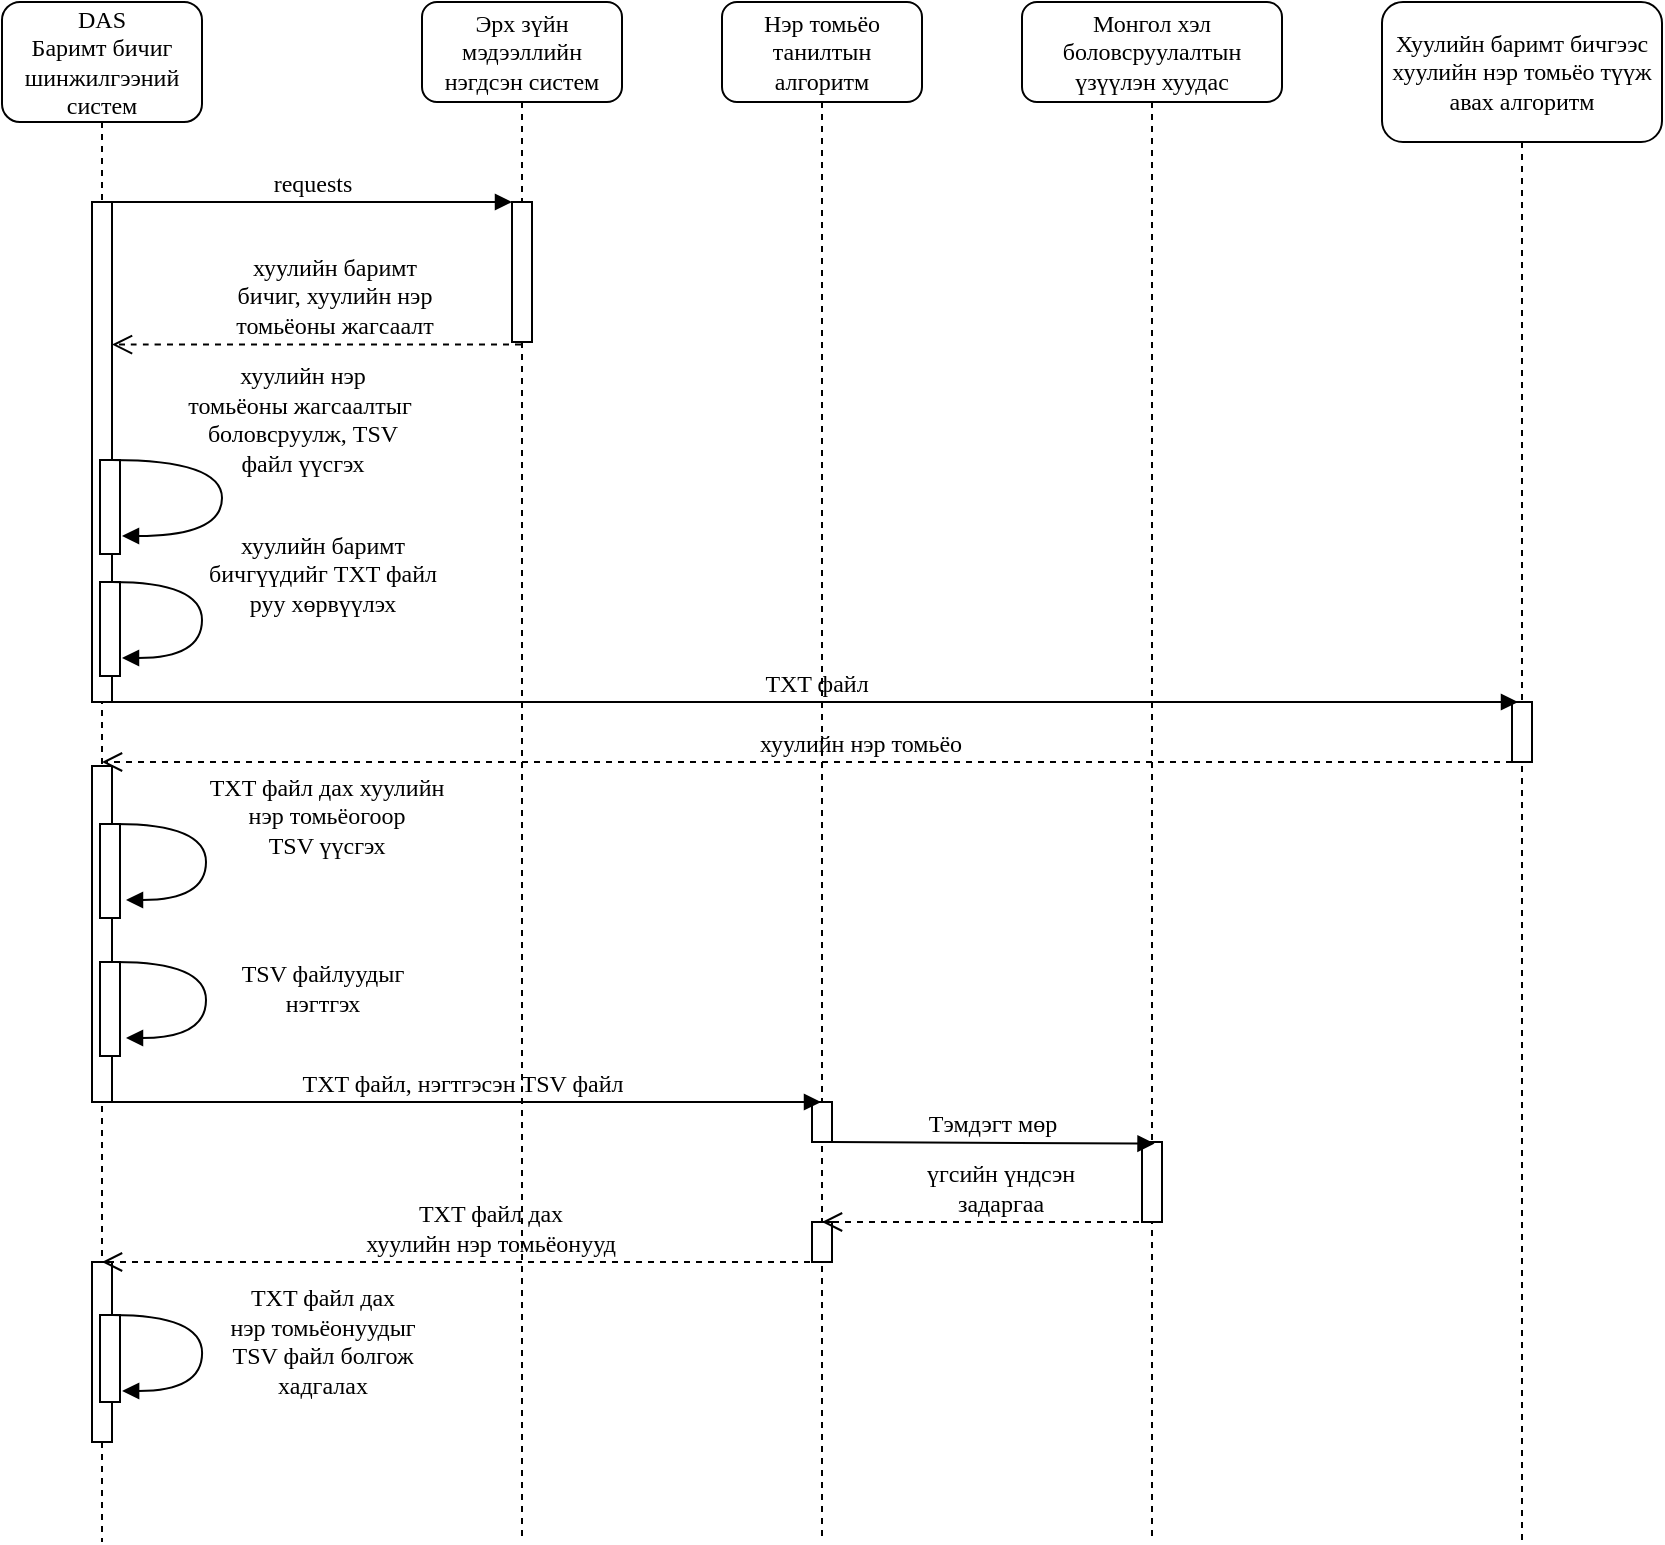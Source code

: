 <mxfile version="21.2.1" type="github" pages="2">
  <diagram name="Page-1" id="13e1069c-82ec-6db2-03f1-153e76fe0fe0">
    <mxGraphModel dx="1615" dy="832" grid="1" gridSize="10" guides="1" tooltips="1" connect="1" arrows="1" fold="1" page="1" pageScale="1" pageWidth="1100" pageHeight="850" background="none" math="0" shadow="0">
      <root>
        <mxCell id="0" />
        <mxCell id="1" parent="0" />
        <mxCell id="7baba1c4bc27f4b0-2" value="Эрх зүйн мэдээллийн нэгдсэн систем" style="shape=umlLifeline;perimeter=lifelinePerimeter;whiteSpace=wrap;html=1;container=1;collapsible=0;recursiveResize=0;outlineConnect=0;rounded=1;shadow=0;comic=0;labelBackgroundColor=none;strokeWidth=1;fontFamily=Verdana;fontSize=12;align=center;size=50;" parent="1" vertex="1">
          <mxGeometry x="345" y="40" width="100" height="770" as="geometry" />
        </mxCell>
        <mxCell id="7baba1c4bc27f4b0-10" value="" style="html=1;points=[];perimeter=orthogonalPerimeter;rounded=0;shadow=0;comic=0;labelBackgroundColor=none;strokeWidth=1;fontFamily=Verdana;fontSize=12;align=center;" parent="7baba1c4bc27f4b0-2" vertex="1">
          <mxGeometry x="45" y="100" width="10" height="70" as="geometry" />
        </mxCell>
        <mxCell id="7baba1c4bc27f4b0-3" value="Нэр томьёо танилтын алгоритм" style="shape=umlLifeline;perimeter=lifelinePerimeter;whiteSpace=wrap;html=1;container=1;collapsible=0;recursiveResize=0;outlineConnect=0;rounded=1;shadow=0;comic=0;labelBackgroundColor=none;strokeWidth=1;fontFamily=Verdana;fontSize=12;align=center;size=50;" parent="1" vertex="1">
          <mxGeometry x="495" y="40" width="100" height="770" as="geometry" />
        </mxCell>
        <mxCell id="IfJJwub_q2aBxfD1-8Eh-9" value="" style="html=1;points=[];perimeter=orthogonalPerimeter;rounded=0;shadow=0;comic=0;labelBackgroundColor=none;strokeWidth=1;fontFamily=Verdana;fontSize=12;align=center;" parent="7baba1c4bc27f4b0-3" vertex="1">
          <mxGeometry x="45" y="550" width="10" height="20" as="geometry" />
        </mxCell>
        <mxCell id="Niq4UcUxrpElZs_i6L5h-1" value="" style="html=1;points=[];perimeter=orthogonalPerimeter;rounded=0;shadow=0;comic=0;labelBackgroundColor=none;strokeWidth=1;fontFamily=Verdana;fontSize=12;align=center;" vertex="1" parent="7baba1c4bc27f4b0-3">
          <mxGeometry x="45" y="610" width="10" height="20" as="geometry" />
        </mxCell>
        <mxCell id="7baba1c4bc27f4b0-4" value="Монгол хэл боловсруулалтын&lt;br&gt;үзүүлэн хуудас" style="shape=umlLifeline;perimeter=lifelinePerimeter;whiteSpace=wrap;html=1;container=1;collapsible=0;recursiveResize=0;outlineConnect=0;rounded=1;shadow=0;comic=0;labelBackgroundColor=none;strokeWidth=1;fontFamily=Verdana;fontSize=12;align=center;size=50;" parent="1" vertex="1">
          <mxGeometry x="645" y="40" width="130" height="770" as="geometry" />
        </mxCell>
        <mxCell id="IfJJwub_q2aBxfD1-8Eh-12" value="" style="html=1;points=[];perimeter=orthogonalPerimeter;rounded=0;shadow=0;comic=0;labelBackgroundColor=none;strokeWidth=1;fontFamily=Verdana;fontSize=12;align=center;" parent="7baba1c4bc27f4b0-4" vertex="1">
          <mxGeometry x="60" y="570" width="10" height="40" as="geometry" />
        </mxCell>
        <mxCell id="IfJJwub_q2aBxfD1-8Eh-11" value="Тэмдэгт мөр" style="html=1;verticalAlign=bottom;endArrow=block;labelBackgroundColor=none;fontFamily=Verdana;fontSize=12;entryX=0.626;entryY=0.02;entryDx=0;entryDy=0;entryPerimeter=0;" parent="7baba1c4bc27f4b0-4" edge="1" target="IfJJwub_q2aBxfD1-8Eh-12">
          <mxGeometry relative="1" as="geometry">
            <mxPoint x="-95" y="570" as="sourcePoint" />
            <mxPoint x="50" y="570" as="targetPoint" />
          </mxGeometry>
        </mxCell>
        <mxCell id="Niq4UcUxrpElZs_i6L5h-3" value="үгсийн үндсэн &lt;br&gt;задаргаа" style="html=1;verticalAlign=bottom;endArrow=open;dashed=1;endSize=8;labelBackgroundColor=none;fontFamily=Verdana;fontSize=12;edgeStyle=elbowEdgeStyle;elbow=vertical;" edge="1" parent="7baba1c4bc27f4b0-4" source="7baba1c4bc27f4b0-4">
          <mxGeometry x="-0.071" relative="1" as="geometry">
            <mxPoint x="-100" y="610.05" as="targetPoint" />
            <Array as="points" />
            <mxPoint x="50" y="610.05" as="sourcePoint" />
            <mxPoint x="1" as="offset" />
          </mxGeometry>
        </mxCell>
        <mxCell id="7baba1c4bc27f4b0-5" value="Хуулийн баримт бичгээс хуулийн нэр томьёо түүж авах алгоритм" style="shape=umlLifeline;perimeter=lifelinePerimeter;whiteSpace=wrap;html=1;container=1;collapsible=0;recursiveResize=0;outlineConnect=0;rounded=1;shadow=0;comic=0;labelBackgroundColor=none;strokeWidth=1;fontFamily=Verdana;fontSize=12;align=center;size=70;" parent="1" vertex="1">
          <mxGeometry x="825" y="40" width="140" height="770" as="geometry" />
        </mxCell>
        <mxCell id="7baba1c4bc27f4b0-28" value="" style="html=1;points=[];perimeter=orthogonalPerimeter;rounded=0;shadow=0;comic=0;labelBackgroundColor=none;strokeWidth=1;fontFamily=Verdana;fontSize=12;align=center;" parent="7baba1c4bc27f4b0-5" vertex="1">
          <mxGeometry x="65" y="350" width="10" height="30" as="geometry" />
        </mxCell>
        <mxCell id="IfJJwub_q2aBxfD1-8Eh-4" value="хуулийн нэр томьёо" style="html=1;verticalAlign=bottom;endArrow=open;dashed=1;endSize=8;labelBackgroundColor=none;fontFamily=Verdana;fontSize=12;edgeStyle=elbowEdgeStyle;elbow=vertical;" parent="7baba1c4bc27f4b0-5" target="7baba1c4bc27f4b0-8" edge="1">
          <mxGeometry x="-0.071" relative="1" as="geometry">
            <mxPoint x="-140" y="380.29" as="targetPoint" />
            <Array as="points" />
            <mxPoint x="65" y="380" as="sourcePoint" />
            <mxPoint x="1" as="offset" />
          </mxGeometry>
        </mxCell>
        <mxCell id="7baba1c4bc27f4b0-8" value="DAS&lt;br&gt;Баримт бичиг шинжилгээний&lt;br&gt;систем" style="shape=umlLifeline;perimeter=lifelinePerimeter;whiteSpace=wrap;html=1;container=1;collapsible=0;recursiveResize=0;outlineConnect=0;rounded=1;shadow=0;comic=0;labelBackgroundColor=none;strokeWidth=1;fontFamily=Verdana;fontSize=12;align=center;size=60;" parent="1" vertex="1">
          <mxGeometry x="135" y="40" width="100" height="770" as="geometry" />
        </mxCell>
        <mxCell id="7baba1c4bc27f4b0-9" value="" style="html=1;points=[];perimeter=orthogonalPerimeter;rounded=0;shadow=0;comic=0;labelBackgroundColor=none;strokeWidth=1;fontFamily=Verdana;fontSize=12;align=center;" parent="7baba1c4bc27f4b0-8" vertex="1">
          <mxGeometry x="45" y="100" width="10" height="250" as="geometry" />
        </mxCell>
        <mxCell id="iuhKvNe6IErVvNT_lTT4-1" value="хуулийн баримт &lt;br&gt;бичиг, хуулийн нэр&lt;br&gt;томьёоны жагсаалт" style="html=1;verticalAlign=bottom;endArrow=open;dashed=1;endSize=8;labelBackgroundColor=none;fontFamily=Verdana;fontSize=12;edgeStyle=elbowEdgeStyle;elbow=vertical;" parent="7baba1c4bc27f4b0-8" source="7baba1c4bc27f4b0-2" edge="1">
          <mxGeometry x="-0.071" relative="1" as="geometry">
            <mxPoint x="55" y="171.29" as="targetPoint" />
            <Array as="points">
              <mxPoint x="70" y="171.29" />
              <mxPoint x="100" y="171.29" />
            </Array>
            <mxPoint x="195" y="171.29" as="sourcePoint" />
            <mxPoint x="1" as="offset" />
          </mxGeometry>
        </mxCell>
        <mxCell id="iuhKvNe6IErVvNT_lTT4-2" value="" style="html=1;points=[];perimeter=orthogonalPerimeter;rounded=0;shadow=0;comic=0;labelBackgroundColor=none;strokeWidth=1;fontFamily=Verdana;fontSize=12;align=center;" parent="7baba1c4bc27f4b0-8" vertex="1">
          <mxGeometry x="49" y="229" width="10" height="47" as="geometry" />
        </mxCell>
        <mxCell id="iuhKvNe6IErVvNT_lTT4-3" value="хуулийн нэр &lt;br&gt;томьёоны жагсаалтыг&amp;nbsp;&lt;br&gt;боловсруулж, TSV&lt;br&gt;файл үүсгэх" style="html=1;verticalAlign=bottom;endArrow=block;labelBackgroundColor=none;fontFamily=Verdana;fontSize=12;elbow=vertical;edgeStyle=orthogonalEdgeStyle;curved=1;entryX=1;entryY=0.286;entryPerimeter=0;exitX=1.038;exitY=0.345;exitPerimeter=0;" parent="7baba1c4bc27f4b0-8" edge="1">
          <mxGeometry x="-0.078" y="40" relative="1" as="geometry">
            <mxPoint x="55" y="229" as="sourcePoint" />
            <mxPoint x="60" y="267" as="targetPoint" />
            <Array as="points">
              <mxPoint x="110" y="229" />
              <mxPoint x="110" y="267" />
            </Array>
            <mxPoint as="offset" />
          </mxGeometry>
        </mxCell>
        <mxCell id="IfJJwub_q2aBxfD1-8Eh-1" value="" style="html=1;points=[];perimeter=orthogonalPerimeter;rounded=0;shadow=0;comic=0;labelBackgroundColor=none;strokeWidth=1;fontFamily=Verdana;fontSize=12;align=center;" parent="7baba1c4bc27f4b0-8" vertex="1">
          <mxGeometry x="49" y="290" width="10" height="47" as="geometry" />
        </mxCell>
        <mxCell id="IfJJwub_q2aBxfD1-8Eh-2" value="хуулийн баримт&lt;br&gt;бичгүүдийг TXT файл &lt;br&gt;руу хөрвүүлэх" style="html=1;verticalAlign=bottom;endArrow=block;labelBackgroundColor=none;fontFamily=Verdana;fontSize=12;elbow=vertical;edgeStyle=orthogonalEdgeStyle;curved=1;entryX=1;entryY=0.286;entryPerimeter=0;exitX=1.038;exitY=0.345;exitPerimeter=0;" parent="7baba1c4bc27f4b0-8" edge="1">
          <mxGeometry x="0.057" y="60" relative="1" as="geometry">
            <mxPoint x="55" y="290" as="sourcePoint" />
            <mxPoint x="60" y="328" as="targetPoint" />
            <Array as="points">
              <mxPoint x="100" y="290" />
              <mxPoint x="100" y="328" />
            </Array>
            <mxPoint as="offset" />
          </mxGeometry>
        </mxCell>
        <mxCell id="IfJJwub_q2aBxfD1-8Eh-3" value="" style="html=1;points=[];perimeter=orthogonalPerimeter;rounded=0;shadow=0;comic=0;labelBackgroundColor=none;strokeWidth=1;fontFamily=Verdana;fontSize=12;align=center;" parent="7baba1c4bc27f4b0-8" vertex="1">
          <mxGeometry x="45" y="382" width="10" height="168" as="geometry" />
        </mxCell>
        <mxCell id="IfJJwub_q2aBxfD1-8Eh-5" value="" style="html=1;points=[];perimeter=orthogonalPerimeter;rounded=0;shadow=0;comic=0;labelBackgroundColor=none;strokeWidth=1;fontFamily=Verdana;fontSize=12;align=center;" parent="7baba1c4bc27f4b0-8" vertex="1">
          <mxGeometry x="49" y="411" width="10" height="47" as="geometry" />
        </mxCell>
        <mxCell id="IfJJwub_q2aBxfD1-8Eh-6" value="TXT файл дах хуулийн&lt;br&gt;нэр томьёогоор&lt;br&gt;TSV үүсгэх" style="html=1;verticalAlign=bottom;endArrow=block;labelBackgroundColor=none;fontFamily=Verdana;fontSize=12;elbow=vertical;edgeStyle=orthogonalEdgeStyle;curved=1;entryX=1;entryY=0.286;entryPerimeter=0;exitX=1.038;exitY=0.345;exitPerimeter=0;" parent="7baba1c4bc27f4b0-8" edge="1">
          <mxGeometry x="0.057" y="60" relative="1" as="geometry">
            <mxPoint x="57" y="411" as="sourcePoint" />
            <mxPoint x="62" y="449" as="targetPoint" />
            <Array as="points">
              <mxPoint x="102" y="411" />
              <mxPoint x="102" y="449" />
            </Array>
            <mxPoint as="offset" />
          </mxGeometry>
        </mxCell>
        <mxCell id="Niq4UcUxrpElZs_i6L5h-4" value="" style="html=1;points=[];perimeter=orthogonalPerimeter;rounded=0;shadow=0;comic=0;labelBackgroundColor=none;strokeWidth=1;fontFamily=Verdana;fontSize=12;align=center;" vertex="1" parent="7baba1c4bc27f4b0-8">
          <mxGeometry x="45" y="630" width="10" height="90" as="geometry" />
        </mxCell>
        <mxCell id="IfJJwub_q2aBxfD1-8Eh-7" value="" style="html=1;points=[];perimeter=orthogonalPerimeter;rounded=0;shadow=0;comic=0;labelBackgroundColor=none;strokeWidth=1;fontFamily=Verdana;fontSize=12;align=center;" parent="7baba1c4bc27f4b0-8" vertex="1">
          <mxGeometry x="49" y="656.5" width="10" height="43.5" as="geometry" />
        </mxCell>
        <mxCell id="IfJJwub_q2aBxfD1-8Eh-8" value="TXT файл дах &lt;br&gt;нэр томьёонуудыг &lt;br&gt;TSV файл болгож&lt;br&gt;хадгалах" style="html=1;verticalAlign=bottom;endArrow=block;labelBackgroundColor=none;fontFamily=Verdana;fontSize=12;elbow=vertical;edgeStyle=orthogonalEdgeStyle;curved=1;entryX=1;entryY=0.286;entryPerimeter=0;exitX=1.038;exitY=0.345;exitPerimeter=0;" parent="7baba1c4bc27f4b0-8" edge="1">
          <mxGeometry x="0.349" y="60" relative="1" as="geometry">
            <mxPoint x="55.06" y="656.5" as="sourcePoint" />
            <mxPoint x="60.06" y="694.5" as="targetPoint" />
            <Array as="points">
              <mxPoint x="100.06" y="656.5" />
              <mxPoint x="100.06" y="694.5" />
            </Array>
            <mxPoint x="60" y="-54" as="offset" />
          </mxGeometry>
        </mxCell>
        <mxCell id="Niq4UcUxrpElZs_i6L5h-17" value="" style="html=1;points=[];perimeter=orthogonalPerimeter;rounded=0;shadow=0;comic=0;labelBackgroundColor=none;strokeWidth=1;fontFamily=Verdana;fontSize=12;align=center;" vertex="1" parent="7baba1c4bc27f4b0-8">
          <mxGeometry x="49" y="480" width="10" height="47" as="geometry" />
        </mxCell>
        <mxCell id="Niq4UcUxrpElZs_i6L5h-18" value="TSV файлуудыг&lt;br&gt;нэгтгэх" style="html=1;verticalAlign=bottom;endArrow=block;labelBackgroundColor=none;fontFamily=Verdana;fontSize=12;elbow=vertical;edgeStyle=orthogonalEdgeStyle;curved=1;entryX=1;entryY=0.286;entryPerimeter=0;exitX=1.038;exitY=0.345;exitPerimeter=0;" edge="1" parent="7baba1c4bc27f4b0-8">
          <mxGeometry x="0.219" y="58" relative="1" as="geometry">
            <mxPoint x="57" y="480" as="sourcePoint" />
            <mxPoint x="62" y="518" as="targetPoint" />
            <Array as="points">
              <mxPoint x="102" y="480" />
              <mxPoint x="102" y="518" />
            </Array>
            <mxPoint as="offset" />
          </mxGeometry>
        </mxCell>
        <mxCell id="7baba1c4bc27f4b0-23" value="TXT файл" style="html=1;verticalAlign=bottom;endArrow=block;entryX=0.3;entryY=0;labelBackgroundColor=none;fontFamily=Verdana;fontSize=12;entryDx=0;entryDy=0;entryPerimeter=0;" parent="1" source="7baba1c4bc27f4b0-9" target="7baba1c4bc27f4b0-28" edge="1">
          <mxGeometry relative="1" as="geometry">
            <mxPoint x="605" y="380" as="sourcePoint" />
            <mxPoint x="680" y="400" as="targetPoint" />
          </mxGeometry>
        </mxCell>
        <mxCell id="7baba1c4bc27f4b0-11" value="requests" style="html=1;verticalAlign=bottom;endArrow=block;entryX=0;entryY=0;labelBackgroundColor=none;fontFamily=Verdana;fontSize=12;edgeStyle=elbowEdgeStyle;elbow=vertical;" parent="1" source="7baba1c4bc27f4b0-9" target="7baba1c4bc27f4b0-10" edge="1">
          <mxGeometry relative="1" as="geometry">
            <mxPoint x="315" y="150" as="sourcePoint" />
          </mxGeometry>
        </mxCell>
        <mxCell id="IfJJwub_q2aBxfD1-8Eh-10" value="TXT файл, нэгтгэсэн TSV файл" style="html=1;verticalAlign=bottom;endArrow=block;labelBackgroundColor=none;fontFamily=Verdana;fontSize=12;" parent="1" edge="1" target="7baba1c4bc27f4b0-3">
          <mxGeometry relative="1" as="geometry">
            <mxPoint x="185" y="590" as="sourcePoint" />
            <mxPoint x="395" y="590" as="targetPoint" />
          </mxGeometry>
        </mxCell>
        <mxCell id="Niq4UcUxrpElZs_i6L5h-5" value="TXT файл дах &lt;br&gt;хуулийн нэр томьёонууд" style="html=1;verticalAlign=bottom;endArrow=open;dashed=1;endSize=8;labelBackgroundColor=none;fontFamily=Verdana;fontSize=12;edgeStyle=elbowEdgeStyle;elbow=vertical;" edge="1" parent="1" target="7baba1c4bc27f4b0-8">
          <mxGeometry x="-0.071" relative="1" as="geometry">
            <mxPoint x="395" y="670.05" as="targetPoint" />
            <Array as="points" />
            <mxPoint x="545" y="670" as="sourcePoint" />
            <mxPoint x="1" as="offset" />
          </mxGeometry>
        </mxCell>
      </root>
    </mxGraphModel>
  </diagram>
  <diagram id="PK8RlyKqjMH63O9Uo2u4" name="Page-2">
    <mxGraphModel dx="1615" dy="832" grid="1" gridSize="10" guides="1" tooltips="1" connect="1" arrows="1" fold="1" page="1" pageScale="1" pageWidth="850" pageHeight="1100" math="0" shadow="0">
      <root>
        <mxCell id="0" />
        <mxCell id="1" parent="0" />
        <mxCell id="F4zDd7Y4hFYE68Fqb3w9-3" value="Нэр томьёо танилтын алгоритм" style="shape=umlLifeline;perimeter=lifelinePerimeter;whiteSpace=wrap;html=1;container=1;collapsible=0;recursiveResize=0;outlineConnect=0;rounded=1;shadow=0;comic=0;labelBackgroundColor=none;strokeWidth=1;fontFamily=Verdana;fontSize=12;align=center;size=50;" vertex="1" parent="1">
          <mxGeometry x="430" y="50" width="100" height="550" as="geometry" />
        </mxCell>
        <mxCell id="F4zDd7Y4hFYE68Fqb3w9-4" value="" style="html=1;points=[];perimeter=orthogonalPerimeter;rounded=0;shadow=0;comic=0;labelBackgroundColor=none;strokeWidth=1;fontFamily=Verdana;fontSize=12;align=center;" vertex="1" parent="F4zDd7Y4hFYE68Fqb3w9-3">
          <mxGeometry x="45" y="260" width="10" height="20" as="geometry" />
        </mxCell>
        <mxCell id="F4zDd7Y4hFYE68Fqb3w9-5" value="" style="html=1;points=[];perimeter=orthogonalPerimeter;rounded=0;shadow=0;comic=0;labelBackgroundColor=none;strokeWidth=1;fontFamily=Verdana;fontSize=12;align=center;" vertex="1" parent="F4zDd7Y4hFYE68Fqb3w9-3">
          <mxGeometry x="45" y="320" width="10" height="20" as="geometry" />
        </mxCell>
        <mxCell id="F4zDd7Y4hFYE68Fqb3w9-6" value="Монгол хэл боловсруулалтын&lt;br&gt;үзүүлэн хуудас" style="shape=umlLifeline;perimeter=lifelinePerimeter;whiteSpace=wrap;html=1;container=1;collapsible=0;recursiveResize=0;outlineConnect=0;rounded=1;shadow=0;comic=0;labelBackgroundColor=none;strokeWidth=1;fontFamily=Verdana;fontSize=12;align=center;size=50;" vertex="1" parent="1">
          <mxGeometry x="580" y="50" width="130" height="550" as="geometry" />
        </mxCell>
        <mxCell id="F4zDd7Y4hFYE68Fqb3w9-7" value="" style="html=1;points=[];perimeter=orthogonalPerimeter;rounded=0;shadow=0;comic=0;labelBackgroundColor=none;strokeWidth=1;fontFamily=Verdana;fontSize=12;align=center;" vertex="1" parent="F4zDd7Y4hFYE68Fqb3w9-6">
          <mxGeometry x="60" y="280" width="10" height="40" as="geometry" />
        </mxCell>
        <mxCell id="F4zDd7Y4hFYE68Fqb3w9-8" value="Тэмдэгт мөр" style="html=1;verticalAlign=bottom;endArrow=block;labelBackgroundColor=none;fontFamily=Verdana;fontSize=12;entryX=0.626;entryY=0.02;entryDx=0;entryDy=0;entryPerimeter=0;" edge="1" parent="F4zDd7Y4hFYE68Fqb3w9-6" target="F4zDd7Y4hFYE68Fqb3w9-7">
          <mxGeometry relative="1" as="geometry">
            <mxPoint x="-95" y="280" as="sourcePoint" />
            <mxPoint x="50" y="280" as="targetPoint" />
          </mxGeometry>
        </mxCell>
        <mxCell id="F4zDd7Y4hFYE68Fqb3w9-9" value="үгсийн үндсэн &lt;br&gt;задаргаа" style="html=1;verticalAlign=bottom;endArrow=open;dashed=1;endSize=8;labelBackgroundColor=none;fontFamily=Verdana;fontSize=12;edgeStyle=elbowEdgeStyle;elbow=vertical;" edge="1" parent="F4zDd7Y4hFYE68Fqb3w9-6">
          <mxGeometry x="-0.071" relative="1" as="geometry">
            <mxPoint x="-100" y="320.05" as="targetPoint" />
            <Array as="points" />
            <mxPoint x="64.5" y="320.308" as="sourcePoint" />
            <mxPoint x="1" as="offset" />
          </mxGeometry>
        </mxCell>
        <mxCell id="F4zDd7Y4hFYE68Fqb3w9-13" value="DAS&lt;br&gt;Баримт бичиг шинжилгээний&lt;br&gt;систем" style="shape=umlLifeline;perimeter=lifelinePerimeter;whiteSpace=wrap;html=1;container=1;collapsible=0;recursiveResize=0;outlineConnect=0;rounded=1;shadow=0;comic=0;labelBackgroundColor=none;strokeWidth=1;fontFamily=Verdana;fontSize=12;align=center;size=60;" vertex="1" parent="1">
          <mxGeometry x="190" y="50" width="100" height="550" as="geometry" />
        </mxCell>
        <mxCell id="F4zDd7Y4hFYE68Fqb3w9-20" value="" style="html=1;points=[];perimeter=orthogonalPerimeter;rounded=0;shadow=0;comic=0;labelBackgroundColor=none;strokeWidth=1;fontFamily=Verdana;fontSize=12;align=center;" vertex="1" parent="F4zDd7Y4hFYE68Fqb3w9-13">
          <mxGeometry x="45" y="140" width="10" height="120" as="geometry" />
        </mxCell>
        <mxCell id="F4zDd7Y4hFYE68Fqb3w9-21" value="" style="html=1;points=[];perimeter=orthogonalPerimeter;rounded=0;shadow=0;comic=0;labelBackgroundColor=none;strokeWidth=1;fontFamily=Verdana;fontSize=12;align=center;" vertex="1" parent="F4zDd7Y4hFYE68Fqb3w9-13">
          <mxGeometry x="49" y="180" width="10" height="47" as="geometry" />
        </mxCell>
        <mxCell id="F4zDd7Y4hFYE68Fqb3w9-22" value="Өгөгдсөн файлыг &lt;br&gt;TXT файл&lt;br style=&quot;border-color: var(--border-color);&quot;&gt;руу хөрвүүлэх" style="html=1;verticalAlign=bottom;endArrow=block;labelBackgroundColor=none;fontFamily=Verdana;fontSize=12;elbow=vertical;edgeStyle=orthogonalEdgeStyle;curved=1;entryX=1;entryY=0.286;entryPerimeter=0;exitX=1.038;exitY=0.345;exitPerimeter=0;" edge="1" parent="F4zDd7Y4hFYE68Fqb3w9-13">
          <mxGeometry x="0.057" y="60" relative="1" as="geometry">
            <mxPoint x="57" y="180" as="sourcePoint" />
            <mxPoint x="62" y="218" as="targetPoint" />
            <Array as="points">
              <mxPoint x="102" y="180" />
              <mxPoint x="102" y="218" />
            </Array>
            <mxPoint as="offset" />
          </mxGeometry>
        </mxCell>
        <mxCell id="F4zDd7Y4hFYE68Fqb3w9-23" value="" style="html=1;points=[];perimeter=orthogonalPerimeter;rounded=0;shadow=0;comic=0;labelBackgroundColor=none;strokeWidth=1;fontFamily=Verdana;fontSize=12;align=center;" vertex="1" parent="F4zDd7Y4hFYE68Fqb3w9-13">
          <mxGeometry x="45" y="340" width="10" height="90" as="geometry" />
        </mxCell>
        <mxCell id="F4zDd7Y4hFYE68Fqb3w9-24" value="" style="html=1;points=[];perimeter=orthogonalPerimeter;rounded=0;shadow=0;comic=0;labelBackgroundColor=none;strokeWidth=1;fontFamily=Verdana;fontSize=12;align=center;" vertex="1" parent="F4zDd7Y4hFYE68Fqb3w9-13">
          <mxGeometry x="49" y="366.5" width="10" height="43.5" as="geometry" />
        </mxCell>
        <mxCell id="F4zDd7Y4hFYE68Fqb3w9-25" value="TXT файл дах &lt;br&gt;нэр томьёонуудыг &lt;br&gt;annotation хийж, &lt;br&gt;HTML үүсгэх" style="html=1;verticalAlign=bottom;endArrow=block;labelBackgroundColor=none;fontFamily=Verdana;fontSize=12;elbow=vertical;edgeStyle=orthogonalEdgeStyle;curved=1;entryX=1;entryY=0.286;entryPerimeter=0;exitX=1.038;exitY=0.345;exitPerimeter=0;" edge="1" parent="F4zDd7Y4hFYE68Fqb3w9-13">
          <mxGeometry x="0.349" y="60" relative="1" as="geometry">
            <mxPoint x="55.06" y="366.5" as="sourcePoint" />
            <mxPoint x="60.06" y="404.5" as="targetPoint" />
            <Array as="points">
              <mxPoint x="100.06" y="366.5" />
              <mxPoint x="100.06" y="404.5" />
            </Array>
            <mxPoint x="60" y="-54" as="offset" />
          </mxGeometry>
        </mxCell>
        <mxCell id="F4zDd7Y4hFYE68Fqb3w9-34" value="Файл байршуулах&lt;br&gt;(.txt, .doc/.docx, .pdf)" style="html=1;verticalAlign=bottom;endArrow=block;labelBackgroundColor=none;fontFamily=Verdana;fontSize=12;" edge="1" parent="F4zDd7Y4hFYE68Fqb3w9-13">
          <mxGeometry relative="1" as="geometry">
            <mxPoint x="-120" y="140" as="sourcePoint" />
            <mxPoint x="50" y="140" as="targetPoint" />
          </mxGeometry>
        </mxCell>
        <mxCell id="F4zDd7Y4hFYE68Fqb3w9-40" value="HTML файл" style="html=1;verticalAlign=bottom;endArrow=open;dashed=1;endSize=8;labelBackgroundColor=none;fontFamily=Verdana;fontSize=12;edgeStyle=elbowEdgeStyle;elbow=vertical;" edge="1" parent="F4zDd7Y4hFYE68Fqb3w9-13">
          <mxGeometry x="-0.071" relative="1" as="geometry">
            <mxPoint x="-119.998" y="430.308" as="targetPoint" />
            <Array as="points" />
            <mxPoint x="50" y="430" as="sourcePoint" />
            <mxPoint x="1" as="offset" />
          </mxGeometry>
        </mxCell>
        <mxCell id="F4zDd7Y4hFYE68Fqb3w9-30" value="TXT файл, хуулийн &lt;br&gt;нэр томьёоны TSV файл" style="html=1;verticalAlign=bottom;endArrow=block;labelBackgroundColor=none;fontFamily=Verdana;fontSize=12;" edge="1" parent="1">
          <mxGeometry relative="1" as="geometry">
            <mxPoint x="240" y="310" as="sourcePoint" />
            <mxPoint x="479.5" y="310" as="targetPoint" />
          </mxGeometry>
        </mxCell>
        <mxCell id="F4zDd7Y4hFYE68Fqb3w9-31" value="TXT файл дах &lt;br&gt;хуулийн нэр томьёонууд" style="html=1;verticalAlign=bottom;endArrow=open;dashed=1;endSize=8;labelBackgroundColor=none;fontFamily=Verdana;fontSize=12;edgeStyle=elbowEdgeStyle;elbow=vertical;" edge="1" parent="1">
          <mxGeometry x="-0.071" relative="1" as="geometry">
            <mxPoint x="238.962" y="390.308" as="targetPoint" />
            <Array as="points" />
            <mxPoint x="480" y="390" as="sourcePoint" />
            <mxPoint x="1" as="offset" />
          </mxGeometry>
        </mxCell>
        <mxCell id="F4zDd7Y4hFYE68Fqb3w9-32" value="Хэрэглэгч" style="shape=umlLifeline;perimeter=lifelinePerimeter;whiteSpace=wrap;html=1;container=1;collapsible=0;recursiveResize=0;outlineConnect=0;rounded=1;shadow=0;comic=0;labelBackgroundColor=none;strokeWidth=1;fontFamily=Verdana;fontSize=12;align=center;size=50;" vertex="1" parent="1">
          <mxGeometry x="20" y="50" width="100" height="550" as="geometry" />
        </mxCell>
        <mxCell id="F4zDd7Y4hFYE68Fqb3w9-33" value="" style="html=1;points=[];perimeter=orthogonalPerimeter;rounded=0;shadow=0;comic=0;labelBackgroundColor=none;strokeWidth=1;fontFamily=Verdana;fontSize=12;align=center;" vertex="1" parent="F4zDd7Y4hFYE68Fqb3w9-32">
          <mxGeometry x="45" y="100" width="10" height="40" as="geometry" />
        </mxCell>
        <mxCell id="F4zDd7Y4hFYE68Fqb3w9-38" value="" style="html=1;points=[];perimeter=orthogonalPerimeter;rounded=0;shadow=0;comic=0;labelBackgroundColor=none;strokeWidth=1;fontFamily=Verdana;fontSize=12;align=center;" vertex="1" parent="F4zDd7Y4hFYE68Fqb3w9-32">
          <mxGeometry x="45" y="430" width="10" height="80" as="geometry" />
        </mxCell>
        <mxCell id="F4zDd7Y4hFYE68Fqb3w9-39" value="" style="html=1;points=[];perimeter=orthogonalPerimeter;rounded=0;shadow=0;comic=0;labelBackgroundColor=none;strokeWidth=1;fontFamily=Verdana;fontSize=12;align=center;" vertex="1" parent="F4zDd7Y4hFYE68Fqb3w9-32">
          <mxGeometry x="50" y="453.25" width="10" height="43.5" as="geometry" />
        </mxCell>
        <mxCell id="F4zDd7Y4hFYE68Fqb3w9-41" value="Харах" style="html=1;verticalAlign=bottom;endArrow=block;labelBackgroundColor=none;fontFamily=Verdana;fontSize=12;elbow=vertical;edgeStyle=orthogonalEdgeStyle;curved=1;entryX=1;entryY=0.286;entryPerimeter=0;exitX=1.038;exitY=0.345;exitPerimeter=0;" edge="1" parent="F4zDd7Y4hFYE68Fqb3w9-32">
          <mxGeometry x="0.004" y="20" relative="1" as="geometry">
            <mxPoint x="54.98" y="453.29" as="sourcePoint" />
            <mxPoint x="59.98" y="491.29" as="targetPoint" />
            <Array as="points">
              <mxPoint x="99.98" y="453.29" />
              <mxPoint x="99.98" y="491.29" />
            </Array>
            <mxPoint as="offset" />
          </mxGeometry>
        </mxCell>
      </root>
    </mxGraphModel>
  </diagram>
</mxfile>
